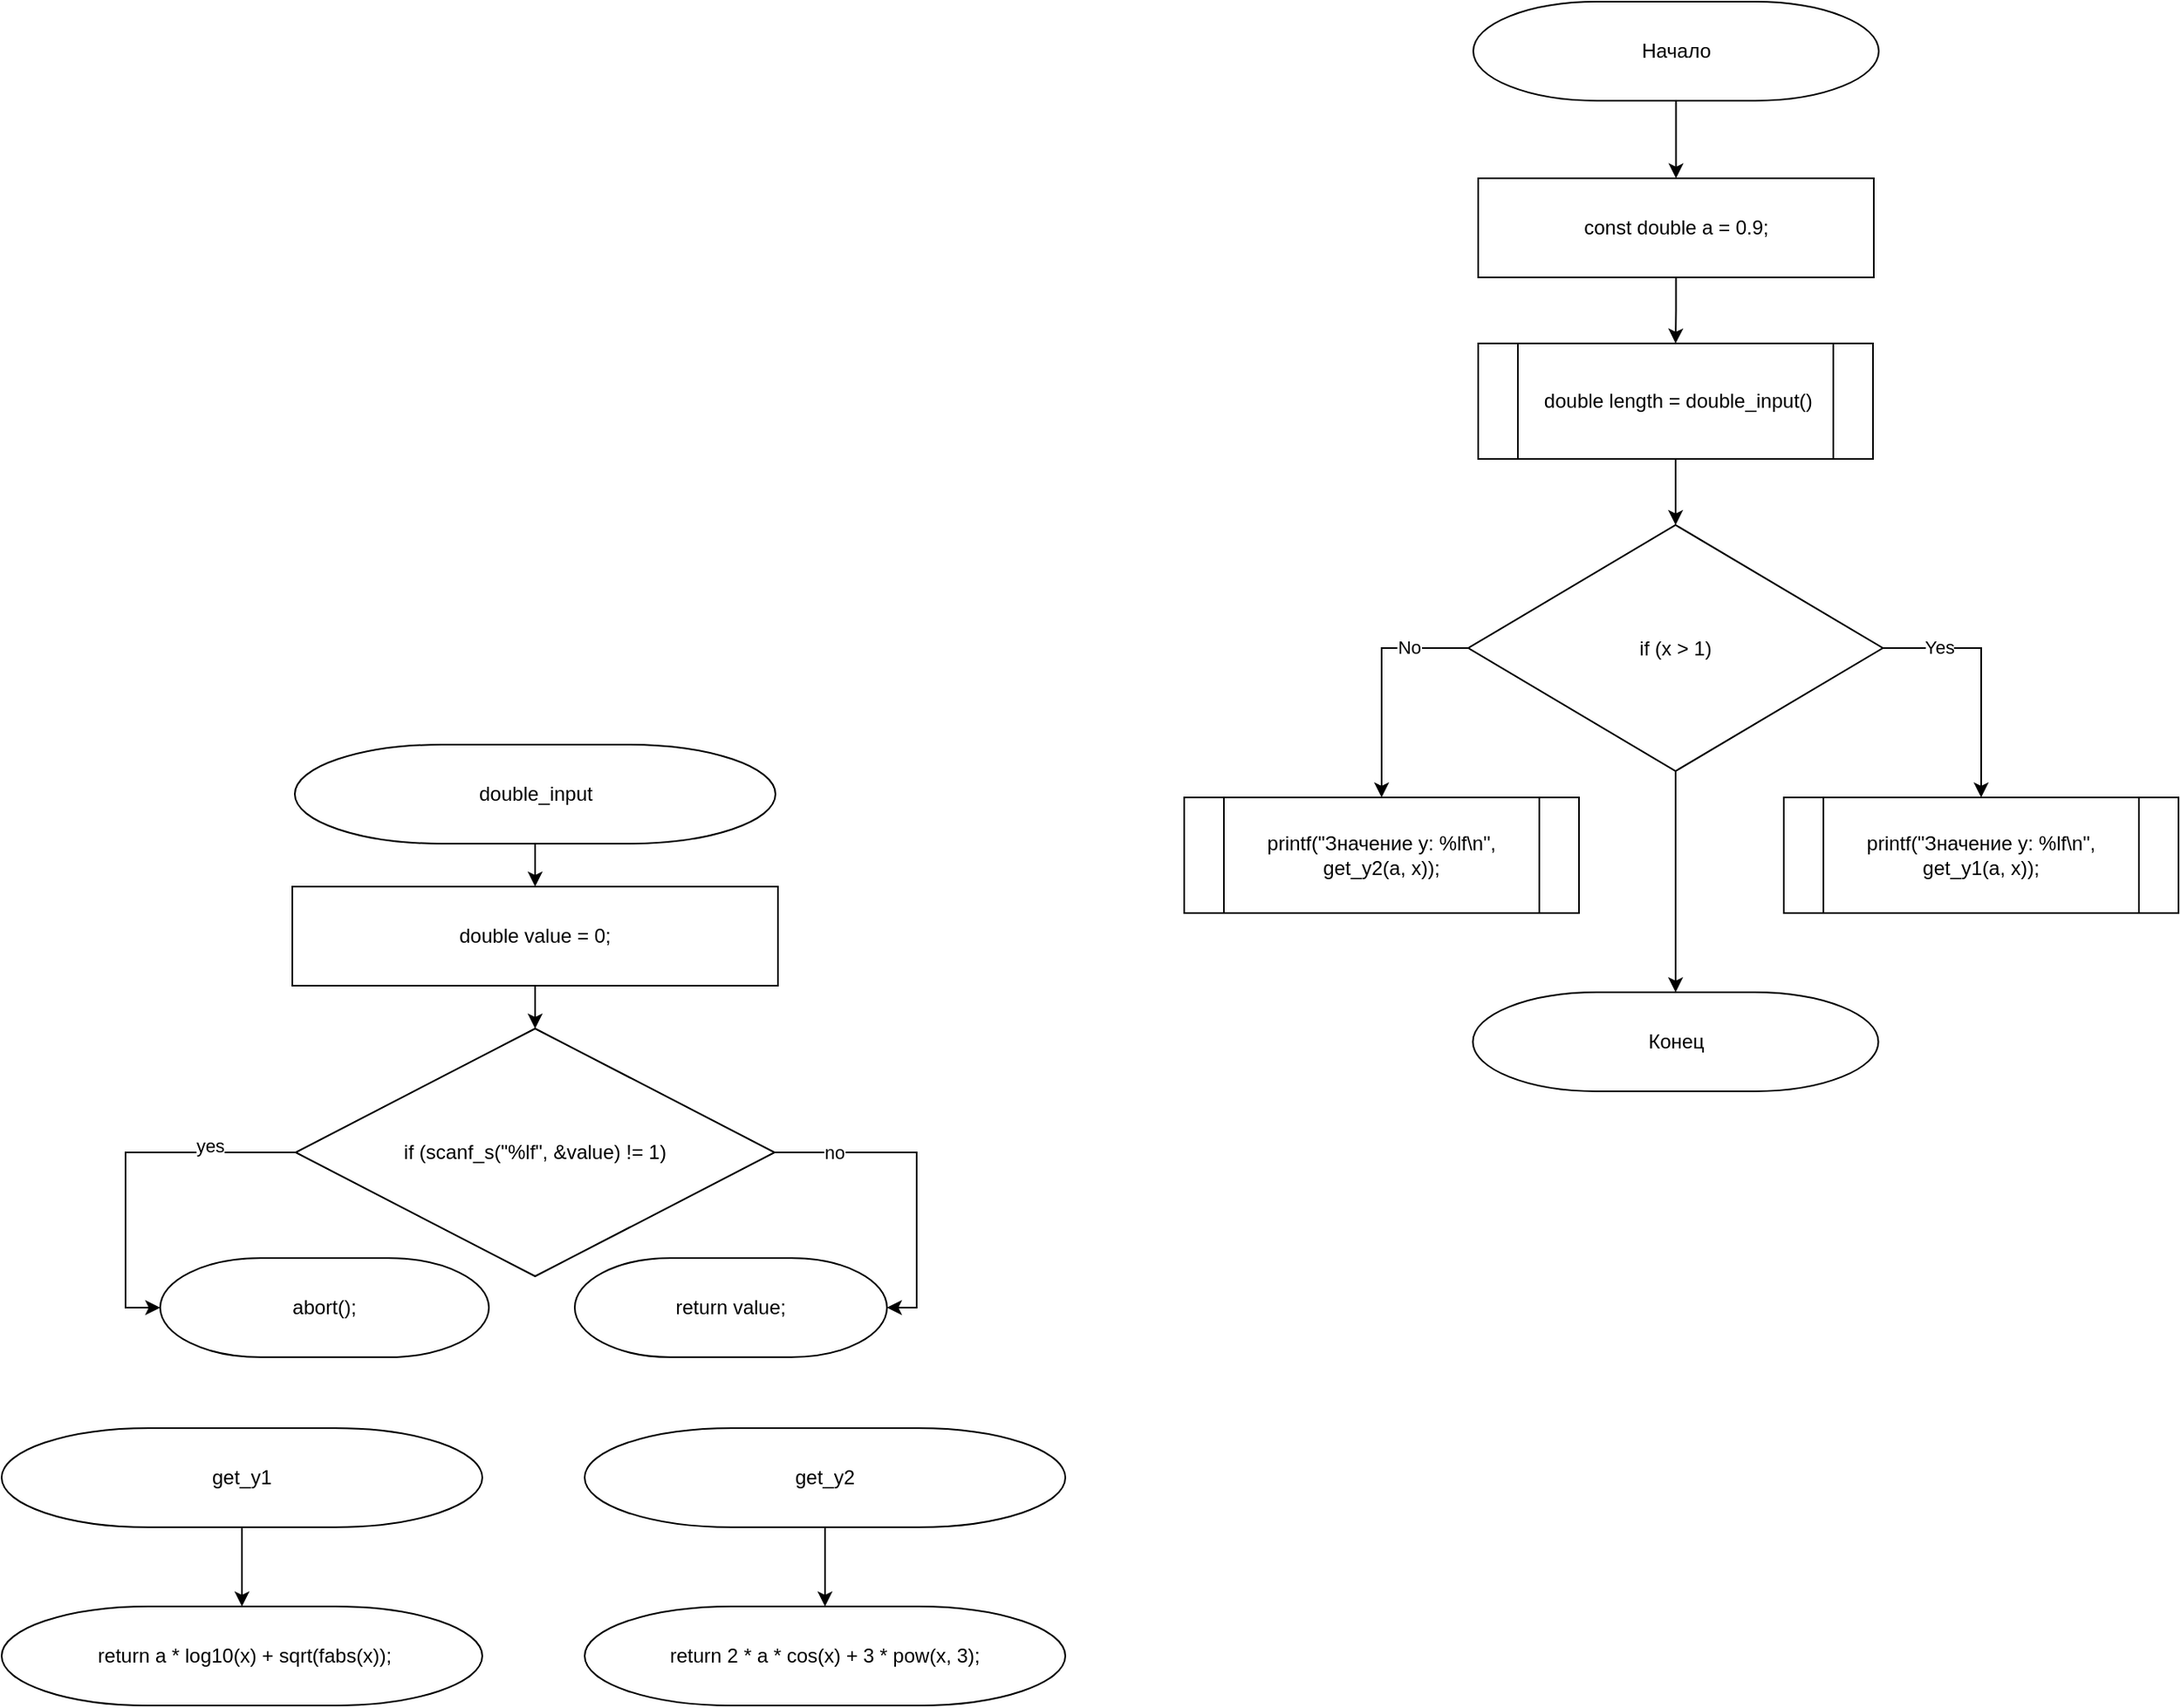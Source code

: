 <mxfile version="24.7.17">
  <diagram name="Страница — 1" id="hPPcrUByunXkYxeMK2Q-">
    <mxGraphModel dx="2201" dy="-367" grid="0" gridSize="10" guides="1" tooltips="1" connect="1" arrows="1" fold="1" page="0" pageScale="1" pageWidth="827" pageHeight="1169" math="0" shadow="0">
      <root>
        <mxCell id="0" />
        <mxCell id="1" parent="0" />
        <mxCell id="QptM_Gn0P3wr2AVeEs2e-1" style="edgeStyle=orthogonalEdgeStyle;rounded=0;orthogonalLoop=1;jettySize=auto;html=1;entryX=1;entryY=0.5;entryDx=0;entryDy=0;exitX=1;exitY=0.5;exitDx=0;exitDy=0;entryPerimeter=0;" edge="1" parent="1" source="QptM_Gn0P3wr2AVeEs2e-5" target="QptM_Gn0P3wr2AVeEs2e-9">
          <mxGeometry relative="1" as="geometry">
            <mxPoint x="-6.5" y="2090" as="sourcePoint" />
            <mxPoint x="63.5" y="2270" as="targetPoint" />
            <Array as="points">
              <mxPoint x="86" y="2084" />
              <mxPoint x="86" y="2178" />
            </Array>
          </mxGeometry>
        </mxCell>
        <mxCell id="QptM_Gn0P3wr2AVeEs2e-2" value="no" style="edgeLabel;html=1;align=center;verticalAlign=middle;resizable=0;points=[];" vertex="1" connectable="0" parent="QptM_Gn0P3wr2AVeEs2e-1">
          <mxGeometry x="-0.638" relative="1" as="geometry">
            <mxPoint as="offset" />
          </mxGeometry>
        </mxCell>
        <mxCell id="QptM_Gn0P3wr2AVeEs2e-3" style="edgeStyle=orthogonalEdgeStyle;rounded=0;orthogonalLoop=1;jettySize=auto;html=1;entryX=0;entryY=0.5;entryDx=0;entryDy=0;exitX=0;exitY=0.5;exitDx=0;exitDy=0;entryPerimeter=0;" edge="1" parent="1" source="QptM_Gn0P3wr2AVeEs2e-5" target="QptM_Gn0P3wr2AVeEs2e-8">
          <mxGeometry relative="1" as="geometry">
            <mxPoint x="-286.5" y="2090" as="sourcePoint" />
            <mxPoint x="-361.5" y="2270" as="targetPoint" />
            <Array as="points">
              <mxPoint x="-393" y="2084" />
              <mxPoint x="-393" y="2178" />
            </Array>
          </mxGeometry>
        </mxCell>
        <mxCell id="QptM_Gn0P3wr2AVeEs2e-4" value="yes" style="edgeLabel;html=1;align=center;verticalAlign=middle;resizable=0;points=[];" vertex="1" connectable="0" parent="QptM_Gn0P3wr2AVeEs2e-3">
          <mxGeometry x="-0.517" y="-4" relative="1" as="geometry">
            <mxPoint as="offset" />
          </mxGeometry>
        </mxCell>
        <mxCell id="QptM_Gn0P3wr2AVeEs2e-5" value="if (scanf_s(&quot;%lf&quot;, &amp;amp;value) != 1)" style="rhombus;whiteSpace=wrap;html=1;" vertex="1" parent="1">
          <mxGeometry x="-290" y="2009" width="290" height="150" as="geometry" />
        </mxCell>
        <mxCell id="QptM_Gn0P3wr2AVeEs2e-6" value="" style="edgeStyle=orthogonalEdgeStyle;rounded=0;orthogonalLoop=1;jettySize=auto;html=1;" edge="1" parent="1" source="QptM_Gn0P3wr2AVeEs2e-7" target="QptM_Gn0P3wr2AVeEs2e-11">
          <mxGeometry relative="1" as="geometry" />
        </mxCell>
        <mxCell id="QptM_Gn0P3wr2AVeEs2e-7" value="&lt;div style=&quot;background-color: rgb(255, 255, 255);&quot;&gt;&lt;pre style=&quot;&quot;&gt;&lt;font style=&quot;&quot;&gt;&lt;font face=&quot;Helvetica&quot;&gt;&lt;span style=&quot;white-space: normal;&quot;&gt;double_input&lt;/span&gt;&lt;/font&gt;&lt;font face=&quot;JetBrains Mono, monospace&quot; color=&quot;#202020&quot;&gt;&lt;br&gt;&lt;/font&gt;&lt;/font&gt;&lt;/pre&gt;&lt;/div&gt;" style="strokeWidth=1;html=1;shape=mxgraph.flowchart.terminator;whiteSpace=wrap;" vertex="1" parent="1">
          <mxGeometry x="-290.5" y="1837" width="291" height="60" as="geometry" />
        </mxCell>
        <mxCell id="QptM_Gn0P3wr2AVeEs2e-8" value="&lt;font style=&quot;font-size: 12px;&quot;&gt;abort();&lt;/font&gt;" style="strokeWidth=1;html=1;shape=mxgraph.flowchart.terminator;whiteSpace=wrap;" vertex="1" parent="1">
          <mxGeometry x="-372" y="2148" width="199" height="60" as="geometry" />
        </mxCell>
        <mxCell id="QptM_Gn0P3wr2AVeEs2e-9" value="&lt;font style=&quot;font-size: 12px;&quot;&gt;return value;&lt;/font&gt;" style="strokeWidth=1;html=1;shape=mxgraph.flowchart.terminator;whiteSpace=wrap;" vertex="1" parent="1">
          <mxGeometry x="-121" y="2148" width="189" height="60" as="geometry" />
        </mxCell>
        <mxCell id="QptM_Gn0P3wr2AVeEs2e-10" value="" style="edgeStyle=orthogonalEdgeStyle;rounded=0;orthogonalLoop=1;jettySize=auto;html=1;" edge="1" parent="1" source="QptM_Gn0P3wr2AVeEs2e-11" target="QptM_Gn0P3wr2AVeEs2e-5">
          <mxGeometry relative="1" as="geometry" />
        </mxCell>
        <mxCell id="QptM_Gn0P3wr2AVeEs2e-11" value="double value = 0;" style="rounded=0;whiteSpace=wrap;html=1;" vertex="1" parent="1">
          <mxGeometry x="-292" y="1923" width="294" height="60" as="geometry" />
        </mxCell>
        <mxCell id="QptM_Gn0P3wr2AVeEs2e-25" value="" style="edgeStyle=orthogonalEdgeStyle;rounded=0;orthogonalLoop=1;jettySize=auto;html=1;" edge="1" parent="1" source="QptM_Gn0P3wr2AVeEs2e-12" target="QptM_Gn0P3wr2AVeEs2e-18">
          <mxGeometry relative="1" as="geometry" />
        </mxCell>
        <mxCell id="QptM_Gn0P3wr2AVeEs2e-12" value="&amp;nbsp;double length = double_input()" style="shape=process;whiteSpace=wrap;html=1;backgroundOutline=1;" vertex="1" parent="1">
          <mxGeometry x="426" y="1594" width="239" height="70" as="geometry" />
        </mxCell>
        <mxCell id="QptM_Gn0P3wr2AVeEs2e-16" value="" style="edgeStyle=orthogonalEdgeStyle;rounded=0;orthogonalLoop=1;jettySize=auto;html=1;" edge="1" parent="1" source="QptM_Gn0P3wr2AVeEs2e-14" target="QptM_Gn0P3wr2AVeEs2e-15">
          <mxGeometry relative="1" as="geometry" />
        </mxCell>
        <mxCell id="QptM_Gn0P3wr2AVeEs2e-14" value="Начало" style="strokeWidth=1;html=1;shape=mxgraph.flowchart.terminator;whiteSpace=wrap;" vertex="1" parent="1">
          <mxGeometry x="423" y="1387" width="245.5" height="60" as="geometry" />
        </mxCell>
        <mxCell id="QptM_Gn0P3wr2AVeEs2e-17" value="" style="edgeStyle=orthogonalEdgeStyle;rounded=0;orthogonalLoop=1;jettySize=auto;html=1;" edge="1" parent="1" source="QptM_Gn0P3wr2AVeEs2e-15" target="QptM_Gn0P3wr2AVeEs2e-12">
          <mxGeometry relative="1" as="geometry" />
        </mxCell>
        <mxCell id="QptM_Gn0P3wr2AVeEs2e-15" value="const double a = 0.9;" style="rounded=0;whiteSpace=wrap;html=1;" vertex="1" parent="1">
          <mxGeometry x="426" y="1494" width="239.5" height="60" as="geometry" />
        </mxCell>
        <mxCell id="QptM_Gn0P3wr2AVeEs2e-21" style="edgeStyle=orthogonalEdgeStyle;rounded=0;orthogonalLoop=1;jettySize=auto;html=1;entryX=0.5;entryY=0;entryDx=0;entryDy=0;" edge="1" parent="1" source="QptM_Gn0P3wr2AVeEs2e-18" target="QptM_Gn0P3wr2AVeEs2e-19">
          <mxGeometry relative="1" as="geometry">
            <Array as="points">
              <mxPoint x="730" y="1779" />
            </Array>
          </mxGeometry>
        </mxCell>
        <mxCell id="QptM_Gn0P3wr2AVeEs2e-23" value="Yes" style="edgeLabel;html=1;align=center;verticalAlign=middle;resizable=0;points=[];" vertex="1" connectable="0" parent="QptM_Gn0P3wr2AVeEs2e-21">
          <mxGeometry x="-0.548" y="1" relative="1" as="geometry">
            <mxPoint as="offset" />
          </mxGeometry>
        </mxCell>
        <mxCell id="QptM_Gn0P3wr2AVeEs2e-22" style="edgeStyle=orthogonalEdgeStyle;rounded=0;orthogonalLoop=1;jettySize=auto;html=1;entryX=0.5;entryY=0;entryDx=0;entryDy=0;" edge="1" parent="1" source="QptM_Gn0P3wr2AVeEs2e-18" target="QptM_Gn0P3wr2AVeEs2e-20">
          <mxGeometry relative="1" as="geometry">
            <Array as="points">
              <mxPoint x="368" y="1779" />
            </Array>
          </mxGeometry>
        </mxCell>
        <mxCell id="QptM_Gn0P3wr2AVeEs2e-24" value="No" style="edgeLabel;html=1;align=center;verticalAlign=middle;resizable=0;points=[];" vertex="1" connectable="0" parent="QptM_Gn0P3wr2AVeEs2e-22">
          <mxGeometry x="-0.491" y="-1" relative="1" as="geometry">
            <mxPoint as="offset" />
          </mxGeometry>
        </mxCell>
        <mxCell id="QptM_Gn0P3wr2AVeEs2e-18" value="if (x &amp;gt; 1)" style="rhombus;whiteSpace=wrap;html=1;" vertex="1" parent="1">
          <mxGeometry x="420" y="1704" width="251" height="149" as="geometry" />
        </mxCell>
        <mxCell id="QptM_Gn0P3wr2AVeEs2e-19" value="printf(&quot;Значение y: %lf\n&quot;, get_y1(a, x));" style="shape=process;whiteSpace=wrap;html=1;backgroundOutline=1;" vertex="1" parent="1">
          <mxGeometry x="611" y="1869" width="239" height="70" as="geometry" />
        </mxCell>
        <mxCell id="QptM_Gn0P3wr2AVeEs2e-20" value="printf(&quot;Значение y: %lf\n&quot;, get_y2(a, x));" style="shape=process;whiteSpace=wrap;html=1;backgroundOutline=1;" vertex="1" parent="1">
          <mxGeometry x="248" y="1869" width="239" height="70" as="geometry" />
        </mxCell>
        <mxCell id="QptM_Gn0P3wr2AVeEs2e-26" value="Конец" style="strokeWidth=1;html=1;shape=mxgraph.flowchart.terminator;whiteSpace=wrap;" vertex="1" parent="1">
          <mxGeometry x="422.75" y="1987" width="245.5" height="60" as="geometry" />
        </mxCell>
        <mxCell id="QptM_Gn0P3wr2AVeEs2e-27" style="edgeStyle=orthogonalEdgeStyle;rounded=0;orthogonalLoop=1;jettySize=auto;html=1;entryX=0.5;entryY=0;entryDx=0;entryDy=0;entryPerimeter=0;" edge="1" parent="1" source="QptM_Gn0P3wr2AVeEs2e-18" target="QptM_Gn0P3wr2AVeEs2e-26">
          <mxGeometry relative="1" as="geometry" />
        </mxCell>
        <mxCell id="QptM_Gn0P3wr2AVeEs2e-32" value="" style="edgeStyle=orthogonalEdgeStyle;rounded=0;orthogonalLoop=1;jettySize=auto;html=1;" edge="1" parent="1" source="QptM_Gn0P3wr2AVeEs2e-28" target="QptM_Gn0P3wr2AVeEs2e-31">
          <mxGeometry relative="1" as="geometry" />
        </mxCell>
        <mxCell id="QptM_Gn0P3wr2AVeEs2e-28" value="&lt;div style=&quot;background-color: rgb(255, 255, 255);&quot;&gt;&lt;pre style=&quot;&quot;&gt;&lt;font style=&quot;&quot;&gt;&lt;font face=&quot;Helvetica&quot;&gt;&lt;span style=&quot;white-space: normal;&quot;&gt;get_y1&lt;/span&gt;&lt;/font&gt;&lt;font face=&quot;JetBrains Mono, monospace&quot; color=&quot;#202020&quot;&gt;&lt;br&gt;&lt;/font&gt;&lt;/font&gt;&lt;/pre&gt;&lt;/div&gt;" style="strokeWidth=1;html=1;shape=mxgraph.flowchart.terminator;whiteSpace=wrap;" vertex="1" parent="1">
          <mxGeometry x="-468" y="2251" width="291" height="60" as="geometry" />
        </mxCell>
        <mxCell id="QptM_Gn0P3wr2AVeEs2e-31" value="&lt;div style=&quot;background-color: rgb(255, 255, 255);&quot;&gt;&lt;pre style=&quot;&quot;&gt;&lt;font style=&quot;&quot;&gt;&lt;font face=&quot;Helvetica&quot;&gt;&lt;span style=&quot;white-space: normal;&quot;&gt;&amp;nbsp;return a * log10(x) + sqrt(fabs(x));&lt;/span&gt;&lt;/font&gt;&lt;font face=&quot;JetBrains Mono, monospace&quot; color=&quot;#202020&quot;&gt;&lt;br&gt;&lt;/font&gt;&lt;/font&gt;&lt;/pre&gt;&lt;/div&gt;" style="strokeWidth=1;html=1;shape=mxgraph.flowchart.terminator;whiteSpace=wrap;" vertex="1" parent="1">
          <mxGeometry x="-468" y="2359" width="291" height="60" as="geometry" />
        </mxCell>
        <mxCell id="QptM_Gn0P3wr2AVeEs2e-33" value="" style="edgeStyle=orthogonalEdgeStyle;rounded=0;orthogonalLoop=1;jettySize=auto;html=1;" edge="1" parent="1" source="QptM_Gn0P3wr2AVeEs2e-34" target="QptM_Gn0P3wr2AVeEs2e-35">
          <mxGeometry relative="1" as="geometry" />
        </mxCell>
        <mxCell id="QptM_Gn0P3wr2AVeEs2e-34" value="&lt;div style=&quot;background-color: rgb(255, 255, 255);&quot;&gt;&lt;pre style=&quot;&quot;&gt;&lt;font style=&quot;&quot;&gt;&lt;font face=&quot;Helvetica&quot;&gt;&lt;span style=&quot;white-space: normal;&quot;&gt;get_y2&lt;/span&gt;&lt;/font&gt;&lt;font face=&quot;JetBrains Mono, monospace&quot; color=&quot;#202020&quot;&gt;&lt;br&gt;&lt;/font&gt;&lt;/font&gt;&lt;/pre&gt;&lt;/div&gt;" style="strokeWidth=1;html=1;shape=mxgraph.flowchart.terminator;whiteSpace=wrap;" vertex="1" parent="1">
          <mxGeometry x="-115" y="2251" width="291" height="60" as="geometry" />
        </mxCell>
        <mxCell id="QptM_Gn0P3wr2AVeEs2e-35" value="&lt;div style=&quot;background-color: rgb(255, 255, 255);&quot;&gt;&lt;pre style=&quot;&quot;&gt;&lt;font style=&quot;&quot;&gt;&lt;font face=&quot;Helvetica&quot;&gt;&lt;span style=&quot;white-space: normal;&quot;&gt;return 2 * a * cos(x) + 3 * pow(x, 3);&lt;/span&gt;&lt;/font&gt;&lt;font face=&quot;JetBrains Mono, monospace&quot; color=&quot;#202020&quot;&gt;&lt;br&gt;&lt;/font&gt;&lt;/font&gt;&lt;/pre&gt;&lt;/div&gt;" style="strokeWidth=1;html=1;shape=mxgraph.flowchart.terminator;whiteSpace=wrap;" vertex="1" parent="1">
          <mxGeometry x="-115" y="2359" width="291" height="60" as="geometry" />
        </mxCell>
      </root>
    </mxGraphModel>
  </diagram>
</mxfile>
